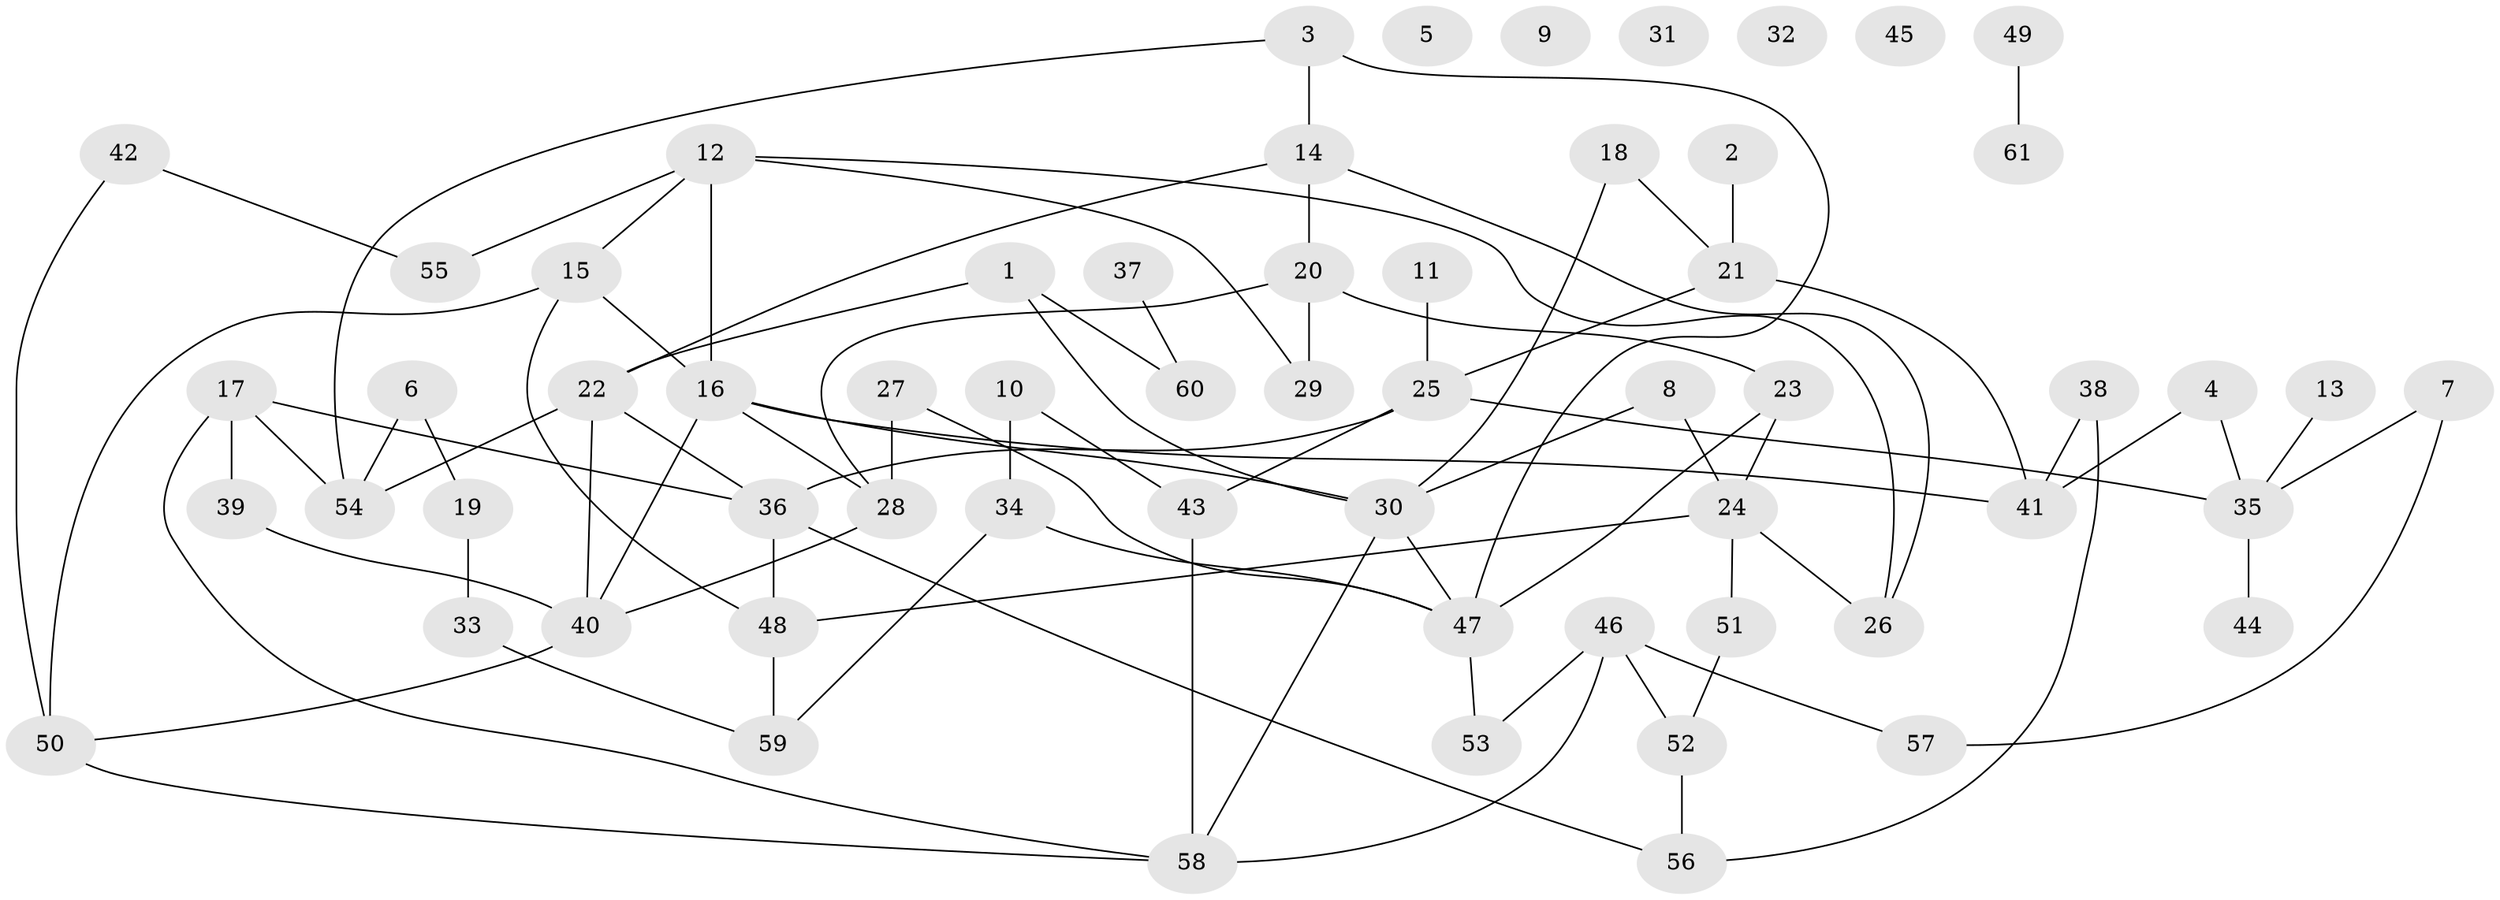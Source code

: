 // Generated by graph-tools (version 1.1) at 2025/00/03/09/25 03:00:45]
// undirected, 61 vertices, 86 edges
graph export_dot {
graph [start="1"]
  node [color=gray90,style=filled];
  1;
  2;
  3;
  4;
  5;
  6;
  7;
  8;
  9;
  10;
  11;
  12;
  13;
  14;
  15;
  16;
  17;
  18;
  19;
  20;
  21;
  22;
  23;
  24;
  25;
  26;
  27;
  28;
  29;
  30;
  31;
  32;
  33;
  34;
  35;
  36;
  37;
  38;
  39;
  40;
  41;
  42;
  43;
  44;
  45;
  46;
  47;
  48;
  49;
  50;
  51;
  52;
  53;
  54;
  55;
  56;
  57;
  58;
  59;
  60;
  61;
  1 -- 22;
  1 -- 30;
  1 -- 60;
  2 -- 21;
  3 -- 14;
  3 -- 47;
  3 -- 54;
  4 -- 35;
  4 -- 41;
  6 -- 19;
  6 -- 54;
  7 -- 35;
  7 -- 57;
  8 -- 24;
  8 -- 30;
  10 -- 34;
  10 -- 43;
  11 -- 25;
  12 -- 15;
  12 -- 16;
  12 -- 26;
  12 -- 29;
  12 -- 55;
  13 -- 35;
  14 -- 20;
  14 -- 22;
  14 -- 26;
  15 -- 16;
  15 -- 48;
  15 -- 50;
  16 -- 28;
  16 -- 30;
  16 -- 40;
  16 -- 41;
  17 -- 36;
  17 -- 39;
  17 -- 54;
  17 -- 58;
  18 -- 21;
  18 -- 30;
  19 -- 33;
  20 -- 23;
  20 -- 28;
  20 -- 29;
  21 -- 25;
  21 -- 41;
  22 -- 36;
  22 -- 40;
  22 -- 54;
  23 -- 24;
  23 -- 47;
  24 -- 26;
  24 -- 48;
  24 -- 51;
  25 -- 35;
  25 -- 36;
  25 -- 43;
  27 -- 28;
  27 -- 47;
  28 -- 40;
  30 -- 47;
  30 -- 58;
  33 -- 59;
  34 -- 47;
  34 -- 59;
  35 -- 44;
  36 -- 48;
  36 -- 56;
  37 -- 60;
  38 -- 41;
  38 -- 56;
  39 -- 40;
  40 -- 50;
  42 -- 50;
  42 -- 55;
  43 -- 58;
  46 -- 52;
  46 -- 53;
  46 -- 57;
  46 -- 58;
  47 -- 53;
  48 -- 59;
  49 -- 61;
  50 -- 58;
  51 -- 52;
  52 -- 56;
}

